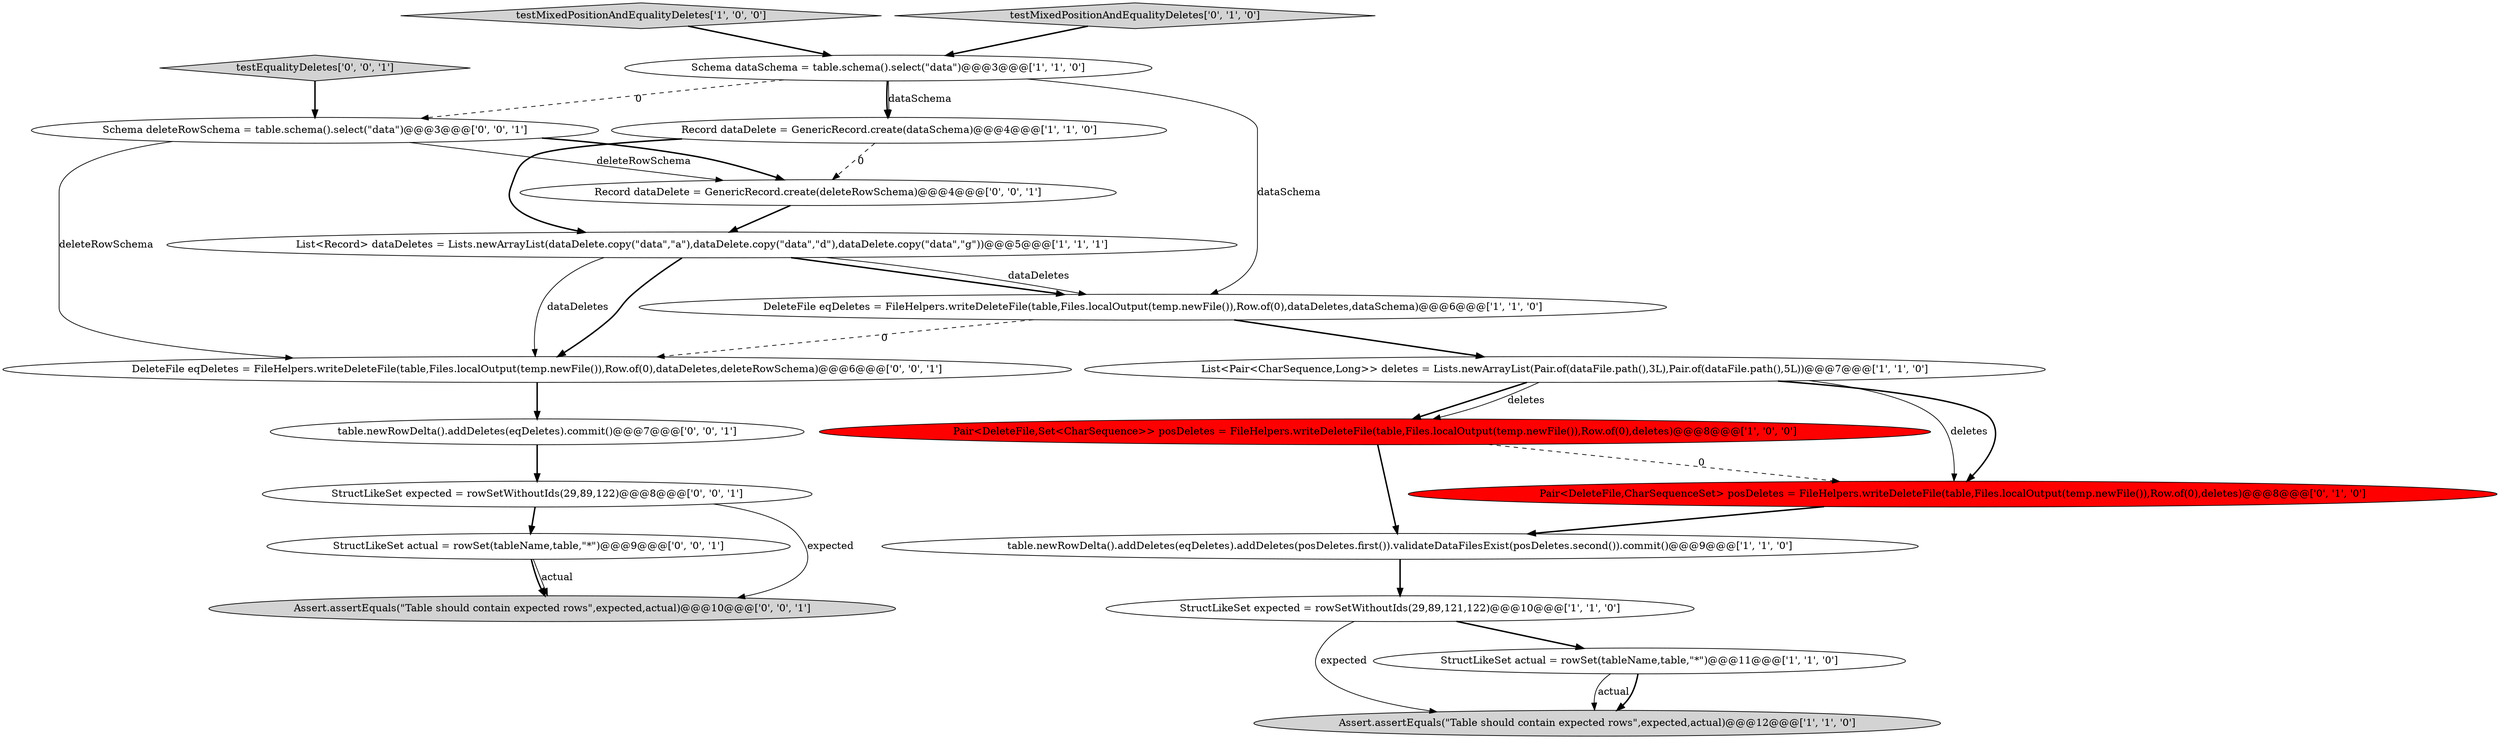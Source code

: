digraph {
15 [style = filled, label = "StructLikeSet actual = rowSet(tableName,table,\"*\")@@@9@@@['0', '0', '1']", fillcolor = white, shape = ellipse image = "AAA0AAABBB3BBB"];
4 [style = filled, label = "Record dataDelete = GenericRecord.create(dataSchema)@@@4@@@['1', '1', '0']", fillcolor = white, shape = ellipse image = "AAA0AAABBB1BBB"];
6 [style = filled, label = "Pair<DeleteFile,Set<CharSequence>> posDeletes = FileHelpers.writeDeleteFile(table,Files.localOutput(temp.newFile()),Row.of(0),deletes)@@@8@@@['1', '0', '0']", fillcolor = red, shape = ellipse image = "AAA1AAABBB1BBB"];
18 [style = filled, label = "DeleteFile eqDeletes = FileHelpers.writeDeleteFile(table,Files.localOutput(temp.newFile()),Row.of(0),dataDeletes,deleteRowSchema)@@@6@@@['0', '0', '1']", fillcolor = white, shape = ellipse image = "AAA0AAABBB3BBB"];
7 [style = filled, label = "Schema dataSchema = table.schema().select(\"data\")@@@3@@@['1', '1', '0']", fillcolor = white, shape = ellipse image = "AAA0AAABBB1BBB"];
19 [style = filled, label = "Assert.assertEquals(\"Table should contain expected rows\",expected,actual)@@@10@@@['0', '0', '1']", fillcolor = lightgray, shape = ellipse image = "AAA0AAABBB3BBB"];
20 [style = filled, label = "Schema deleteRowSchema = table.schema().select(\"data\")@@@3@@@['0', '0', '1']", fillcolor = white, shape = ellipse image = "AAA0AAABBB3BBB"];
10 [style = filled, label = "StructLikeSet expected = rowSetWithoutIds(29,89,121,122)@@@10@@@['1', '1', '0']", fillcolor = white, shape = ellipse image = "AAA0AAABBB1BBB"];
9 [style = filled, label = "StructLikeSet actual = rowSet(tableName,table,\"*\")@@@11@@@['1', '1', '0']", fillcolor = white, shape = ellipse image = "AAA0AAABBB1BBB"];
17 [style = filled, label = "table.newRowDelta().addDeletes(eqDeletes).commit()@@@7@@@['0', '0', '1']", fillcolor = white, shape = ellipse image = "AAA0AAABBB3BBB"];
8 [style = filled, label = "table.newRowDelta().addDeletes(eqDeletes).addDeletes(posDeletes.first()).validateDataFilesExist(posDeletes.second()).commit()@@@9@@@['1', '1', '0']", fillcolor = white, shape = ellipse image = "AAA0AAABBB1BBB"];
12 [style = filled, label = "Pair<DeleteFile,CharSequenceSet> posDeletes = FileHelpers.writeDeleteFile(table,Files.localOutput(temp.newFile()),Row.of(0),deletes)@@@8@@@['0', '1', '0']", fillcolor = red, shape = ellipse image = "AAA1AAABBB2BBB"];
14 [style = filled, label = "StructLikeSet expected = rowSetWithoutIds(29,89,122)@@@8@@@['0', '0', '1']", fillcolor = white, shape = ellipse image = "AAA0AAABBB3BBB"];
3 [style = filled, label = "testMixedPositionAndEqualityDeletes['1', '0', '0']", fillcolor = lightgray, shape = diamond image = "AAA0AAABBB1BBB"];
0 [style = filled, label = "List<Record> dataDeletes = Lists.newArrayList(dataDelete.copy(\"data\",\"a\"),dataDelete.copy(\"data\",\"d\"),dataDelete.copy(\"data\",\"g\"))@@@5@@@['1', '1', '1']", fillcolor = white, shape = ellipse image = "AAA0AAABBB1BBB"];
11 [style = filled, label = "testMixedPositionAndEqualityDeletes['0', '1', '0']", fillcolor = lightgray, shape = diamond image = "AAA0AAABBB2BBB"];
5 [style = filled, label = "Assert.assertEquals(\"Table should contain expected rows\",expected,actual)@@@12@@@['1', '1', '0']", fillcolor = lightgray, shape = ellipse image = "AAA0AAABBB1BBB"];
1 [style = filled, label = "List<Pair<CharSequence,Long>> deletes = Lists.newArrayList(Pair.of(dataFile.path(),3L),Pair.of(dataFile.path(),5L))@@@7@@@['1', '1', '0']", fillcolor = white, shape = ellipse image = "AAA0AAABBB1BBB"];
13 [style = filled, label = "testEqualityDeletes['0', '0', '1']", fillcolor = lightgray, shape = diamond image = "AAA0AAABBB3BBB"];
2 [style = filled, label = "DeleteFile eqDeletes = FileHelpers.writeDeleteFile(table,Files.localOutput(temp.newFile()),Row.of(0),dataDeletes,dataSchema)@@@6@@@['1', '1', '0']", fillcolor = white, shape = ellipse image = "AAA0AAABBB1BBB"];
16 [style = filled, label = "Record dataDelete = GenericRecord.create(deleteRowSchema)@@@4@@@['0', '0', '1']", fillcolor = white, shape = ellipse image = "AAA0AAABBB3BBB"];
8->10 [style = bold, label=""];
0->18 [style = solid, label="dataDeletes"];
16->0 [style = bold, label=""];
4->16 [style = dashed, label="0"];
20->16 [style = solid, label="deleteRowSchema"];
2->1 [style = bold, label=""];
0->2 [style = bold, label=""];
20->18 [style = solid, label="deleteRowSchema"];
18->17 [style = bold, label=""];
7->20 [style = dashed, label="0"];
7->2 [style = solid, label="dataSchema"];
7->4 [style = bold, label=""];
15->19 [style = bold, label=""];
4->0 [style = bold, label=""];
9->5 [style = solid, label="actual"];
10->5 [style = solid, label="expected"];
6->12 [style = dashed, label="0"];
7->4 [style = solid, label="dataSchema"];
1->6 [style = bold, label=""];
20->16 [style = bold, label=""];
3->7 [style = bold, label=""];
17->14 [style = bold, label=""];
0->2 [style = solid, label="dataDeletes"];
14->19 [style = solid, label="expected"];
12->8 [style = bold, label=""];
1->12 [style = solid, label="deletes"];
1->6 [style = solid, label="deletes"];
6->8 [style = bold, label=""];
1->12 [style = bold, label=""];
2->18 [style = dashed, label="0"];
9->5 [style = bold, label=""];
0->18 [style = bold, label=""];
14->15 [style = bold, label=""];
10->9 [style = bold, label=""];
11->7 [style = bold, label=""];
15->19 [style = solid, label="actual"];
13->20 [style = bold, label=""];
}
